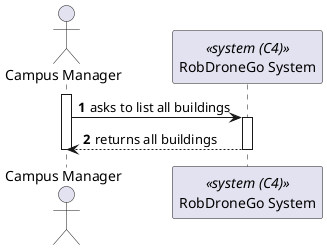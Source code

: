 @startuml process-view
autonumber

actor CM as "Campus Manager"
participant SYS as "RobDroneGo System" <<system (C4)>>

activate CM

CM -> SYS : asks to list all buildings
activate SYS

CM <-- SYS : returns all buildings
deactivate SYS


deactivate CM

@enduml
